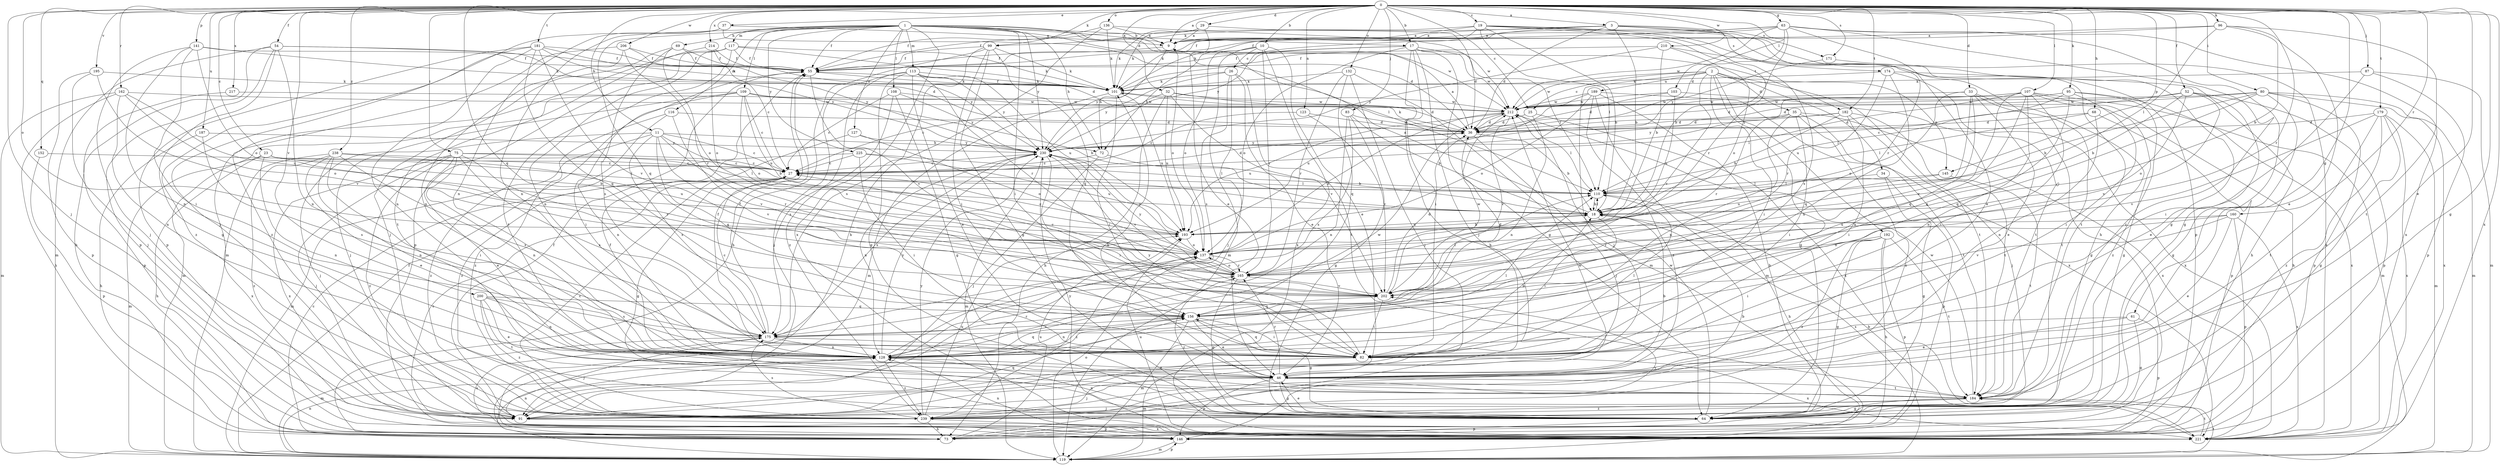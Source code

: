 strict digraph  {
0;
1;
2;
3;
9;
10;
11;
17;
18;
19;
23;
25;
26;
27;
29;
32;
33;
34;
35;
36;
37;
46;
52;
54;
55;
61;
63;
64;
68;
69;
72;
73;
75;
80;
82;
83;
87;
91;
95;
96;
99;
101;
103;
107;
108;
109;
110;
113;
116;
117;
119;
123;
127;
128;
132;
136;
137;
141;
145;
146;
152;
156;
160;
162;
165;
171;
174;
175;
179;
181;
182;
184;
187;
189;
192;
193;
195;
200;
202;
206;
210;
212;
214;
217;
221;
225;
230;
238;
239;
0 -> 3  [label=a];
0 -> 9  [label=a];
0 -> 10  [label=b];
0 -> 11  [label=b];
0 -> 17  [label=b];
0 -> 19  [label=c];
0 -> 23  [label=c];
0 -> 25  [label=c];
0 -> 29  [label=d];
0 -> 32  [label=d];
0 -> 33  [label=d];
0 -> 37  [label=e];
0 -> 46  [label=e];
0 -> 52  [label=f];
0 -> 54  [label=f];
0 -> 61  [label=g];
0 -> 63  [label=g];
0 -> 64  [label=g];
0 -> 68  [label=h];
0 -> 75  [label=i];
0 -> 80  [label=i];
0 -> 83  [label=j];
0 -> 87  [label=j];
0 -> 91  [label=j];
0 -> 95  [label=k];
0 -> 96  [label=k];
0 -> 99  [label=k];
0 -> 103  [label=l];
0 -> 107  [label=l];
0 -> 123  [label=n];
0 -> 132  [label=o];
0 -> 136  [label=o];
0 -> 137  [label=o];
0 -> 141  [label=p];
0 -> 145  [label=p];
0 -> 152  [label=q];
0 -> 156  [label=q];
0 -> 160  [label=r];
0 -> 162  [label=r];
0 -> 165  [label=r];
0 -> 171  [label=s];
0 -> 179  [label=t];
0 -> 181  [label=t];
0 -> 182  [label=t];
0 -> 187  [label=u];
0 -> 195  [label=v];
0 -> 200  [label=v];
0 -> 206  [label=w];
0 -> 210  [label=w];
0 -> 214  [label=x];
0 -> 217  [label=x];
0 -> 221  [label=x];
0 -> 238  [label=z];
1 -> 9  [label=a];
1 -> 17  [label=b];
1 -> 55  [label=f];
1 -> 69  [label=h];
1 -> 72  [label=h];
1 -> 82  [label=i];
1 -> 108  [label=l];
1 -> 109  [label=l];
1 -> 110  [label=l];
1 -> 113  [label=m];
1 -> 116  [label=m];
1 -> 117  [label=m];
1 -> 127  [label=n];
1 -> 128  [label=n];
1 -> 156  [label=q];
1 -> 182  [label=t];
1 -> 212  [label=w];
1 -> 221  [label=x];
1 -> 225  [label=y];
1 -> 230  [label=y];
2 -> 25  [label=c];
2 -> 34  [label=d];
2 -> 35  [label=d];
2 -> 64  [label=g];
2 -> 82  [label=i];
2 -> 91  [label=j];
2 -> 145  [label=p];
2 -> 184  [label=t];
2 -> 189  [label=u];
2 -> 192  [label=u];
2 -> 202  [label=v];
2 -> 212  [label=w];
3 -> 9  [label=a];
3 -> 18  [label=b];
3 -> 36  [label=d];
3 -> 64  [label=g];
3 -> 99  [label=k];
3 -> 101  [label=k];
3 -> 165  [label=r];
3 -> 171  [label=s];
3 -> 174  [label=s];
9 -> 55  [label=f];
9 -> 72  [label=h];
9 -> 137  [label=o];
10 -> 26  [label=c];
10 -> 46  [label=e];
10 -> 72  [label=h];
10 -> 119  [label=m];
10 -> 137  [label=o];
10 -> 165  [label=r];
10 -> 221  [label=x];
11 -> 18  [label=b];
11 -> 27  [label=c];
11 -> 72  [label=h];
11 -> 91  [label=j];
11 -> 156  [label=q];
11 -> 165  [label=r];
11 -> 175  [label=s];
11 -> 202  [label=v];
11 -> 239  [label=z];
17 -> 55  [label=f];
17 -> 64  [label=g];
17 -> 73  [label=h];
17 -> 82  [label=i];
17 -> 91  [label=j];
17 -> 110  [label=l];
17 -> 137  [label=o];
17 -> 212  [label=w];
17 -> 230  [label=y];
18 -> 9  [label=a];
18 -> 82  [label=i];
18 -> 110  [label=l];
18 -> 193  [label=u];
19 -> 9  [label=a];
19 -> 18  [label=b];
19 -> 73  [label=h];
19 -> 101  [label=k];
19 -> 110  [label=l];
19 -> 146  [label=p];
19 -> 165  [label=r];
19 -> 175  [label=s];
19 -> 230  [label=y];
23 -> 18  [label=b];
23 -> 27  [label=c];
23 -> 73  [label=h];
23 -> 110  [label=l];
23 -> 119  [label=m];
23 -> 128  [label=n];
25 -> 36  [label=d];
25 -> 128  [label=n];
25 -> 221  [label=x];
26 -> 46  [label=e];
26 -> 91  [label=j];
26 -> 101  [label=k];
26 -> 175  [label=s];
26 -> 184  [label=t];
26 -> 230  [label=y];
27 -> 36  [label=d];
27 -> 64  [label=g];
27 -> 110  [label=l];
29 -> 9  [label=a];
29 -> 36  [label=d];
29 -> 46  [label=e];
29 -> 55  [label=f];
29 -> 101  [label=k];
32 -> 27  [label=c];
32 -> 36  [label=d];
32 -> 73  [label=h];
32 -> 193  [label=u];
32 -> 202  [label=v];
32 -> 212  [label=w];
33 -> 46  [label=e];
33 -> 64  [label=g];
33 -> 128  [label=n];
33 -> 137  [label=o];
33 -> 156  [label=q];
33 -> 184  [label=t];
33 -> 212  [label=w];
34 -> 64  [label=g];
34 -> 110  [label=l];
34 -> 146  [label=p];
35 -> 36  [label=d];
35 -> 82  [label=i];
35 -> 128  [label=n];
35 -> 165  [label=r];
35 -> 184  [label=t];
35 -> 221  [label=x];
35 -> 239  [label=z];
36 -> 9  [label=a];
36 -> 18  [label=b];
36 -> 91  [label=j];
36 -> 101  [label=k];
36 -> 230  [label=y];
37 -> 9  [label=a];
37 -> 36  [label=d];
37 -> 91  [label=j];
37 -> 128  [label=n];
46 -> 18  [label=b];
46 -> 64  [label=g];
46 -> 91  [label=j];
46 -> 146  [label=p];
46 -> 165  [label=r];
46 -> 184  [label=t];
52 -> 18  [label=b];
52 -> 27  [label=c];
52 -> 46  [label=e];
52 -> 137  [label=o];
52 -> 146  [label=p];
52 -> 202  [label=v];
52 -> 212  [label=w];
54 -> 36  [label=d];
54 -> 55  [label=f];
54 -> 64  [label=g];
54 -> 73  [label=h];
54 -> 119  [label=m];
54 -> 128  [label=n];
54 -> 146  [label=p];
55 -> 101  [label=k];
55 -> 202  [label=v];
61 -> 46  [label=e];
61 -> 64  [label=g];
61 -> 146  [label=p];
61 -> 175  [label=s];
63 -> 9  [label=a];
63 -> 18  [label=b];
63 -> 36  [label=d];
63 -> 46  [label=e];
63 -> 55  [label=f];
63 -> 64  [label=g];
63 -> 101  [label=k];
63 -> 212  [label=w];
63 -> 221  [label=x];
63 -> 239  [label=z];
64 -> 46  [label=e];
64 -> 55  [label=f];
64 -> 128  [label=n];
64 -> 146  [label=p];
64 -> 165  [label=r];
64 -> 212  [label=w];
68 -> 36  [label=d];
68 -> 110  [label=l];
68 -> 128  [label=n];
68 -> 146  [label=p];
69 -> 27  [label=c];
69 -> 55  [label=f];
69 -> 91  [label=j];
69 -> 165  [label=r];
69 -> 175  [label=s];
72 -> 18  [label=b];
72 -> 27  [label=c];
72 -> 91  [label=j];
73 -> 27  [label=c];
73 -> 128  [label=n];
73 -> 193  [label=u];
75 -> 27  [label=c];
75 -> 46  [label=e];
75 -> 91  [label=j];
75 -> 110  [label=l];
75 -> 128  [label=n];
75 -> 165  [label=r];
75 -> 175  [label=s];
75 -> 221  [label=x];
75 -> 239  [label=z];
80 -> 18  [label=b];
80 -> 36  [label=d];
80 -> 64  [label=g];
80 -> 119  [label=m];
80 -> 146  [label=p];
80 -> 156  [label=q];
80 -> 212  [label=w];
80 -> 221  [label=x];
82 -> 18  [label=b];
82 -> 110  [label=l];
82 -> 119  [label=m];
82 -> 156  [label=q];
82 -> 221  [label=x];
82 -> 230  [label=y];
83 -> 18  [label=b];
83 -> 36  [label=d];
83 -> 64  [label=g];
83 -> 128  [label=n];
83 -> 175  [label=s];
87 -> 82  [label=i];
87 -> 101  [label=k];
87 -> 119  [label=m];
87 -> 146  [label=p];
91 -> 55  [label=f];
91 -> 146  [label=p];
91 -> 156  [label=q];
95 -> 82  [label=i];
95 -> 110  [label=l];
95 -> 156  [label=q];
95 -> 212  [label=w];
95 -> 221  [label=x];
95 -> 230  [label=y];
95 -> 239  [label=z];
96 -> 9  [label=a];
96 -> 18  [label=b];
96 -> 46  [label=e];
96 -> 55  [label=f];
96 -> 110  [label=l];
96 -> 184  [label=t];
99 -> 55  [label=f];
99 -> 64  [label=g];
99 -> 73  [label=h];
99 -> 82  [label=i];
99 -> 101  [label=k];
99 -> 156  [label=q];
99 -> 175  [label=s];
101 -> 55  [label=f];
101 -> 82  [label=i];
101 -> 119  [label=m];
101 -> 193  [label=u];
101 -> 212  [label=w];
103 -> 36  [label=d];
103 -> 193  [label=u];
103 -> 212  [label=w];
103 -> 221  [label=x];
107 -> 36  [label=d];
107 -> 64  [label=g];
107 -> 73  [label=h];
107 -> 82  [label=i];
107 -> 110  [label=l];
107 -> 119  [label=m];
107 -> 128  [label=n];
107 -> 156  [label=q];
107 -> 202  [label=v];
107 -> 212  [label=w];
108 -> 27  [label=c];
108 -> 64  [label=g];
108 -> 175  [label=s];
108 -> 212  [label=w];
108 -> 230  [label=y];
109 -> 18  [label=b];
109 -> 27  [label=c];
109 -> 82  [label=i];
109 -> 91  [label=j];
109 -> 119  [label=m];
109 -> 137  [label=o];
109 -> 193  [label=u];
109 -> 212  [label=w];
110 -> 18  [label=b];
110 -> 73  [label=h];
113 -> 46  [label=e];
113 -> 64  [label=g];
113 -> 91  [label=j];
113 -> 101  [label=k];
113 -> 165  [label=r];
113 -> 193  [label=u];
113 -> 230  [label=y];
113 -> 239  [label=z];
116 -> 36  [label=d];
116 -> 128  [label=n];
116 -> 202  [label=v];
116 -> 239  [label=z];
117 -> 36  [label=d];
117 -> 55  [label=f];
117 -> 101  [label=k];
117 -> 119  [label=m];
117 -> 128  [label=n];
117 -> 146  [label=p];
117 -> 184  [label=t];
119 -> 55  [label=f];
119 -> 128  [label=n];
119 -> 137  [label=o];
119 -> 146  [label=p];
119 -> 184  [label=t];
123 -> 27  [label=c];
123 -> 36  [label=d];
123 -> 202  [label=v];
127 -> 137  [label=o];
127 -> 230  [label=y];
127 -> 239  [label=z];
128 -> 46  [label=e];
128 -> 55  [label=f];
128 -> 110  [label=l];
128 -> 137  [label=o];
128 -> 156  [label=q];
128 -> 165  [label=r];
128 -> 212  [label=w];
128 -> 230  [label=y];
128 -> 239  [label=z];
132 -> 91  [label=j];
132 -> 101  [label=k];
132 -> 119  [label=m];
132 -> 156  [label=q];
132 -> 165  [label=r];
136 -> 9  [label=a];
136 -> 55  [label=f];
136 -> 73  [label=h];
136 -> 101  [label=k];
136 -> 212  [label=w];
137 -> 165  [label=r];
137 -> 230  [label=y];
137 -> 239  [label=z];
141 -> 55  [label=f];
141 -> 82  [label=i];
141 -> 91  [label=j];
141 -> 101  [label=k];
141 -> 128  [label=n];
141 -> 137  [label=o];
145 -> 110  [label=l];
145 -> 184  [label=t];
145 -> 193  [label=u];
146 -> 27  [label=c];
146 -> 119  [label=m];
146 -> 202  [label=v];
152 -> 27  [label=c];
152 -> 146  [label=p];
156 -> 36  [label=d];
156 -> 46  [label=e];
156 -> 64  [label=g];
156 -> 82  [label=i];
156 -> 119  [label=m];
156 -> 128  [label=n];
156 -> 175  [label=s];
160 -> 46  [label=e];
160 -> 146  [label=p];
160 -> 165  [label=r];
160 -> 193  [label=u];
160 -> 202  [label=v];
160 -> 221  [label=x];
162 -> 73  [label=h];
162 -> 119  [label=m];
162 -> 128  [label=n];
162 -> 137  [label=o];
162 -> 193  [label=u];
162 -> 212  [label=w];
165 -> 27  [label=c];
165 -> 64  [label=g];
165 -> 137  [label=o];
165 -> 202  [label=v];
165 -> 230  [label=y];
171 -> 221  [label=x];
171 -> 230  [label=y];
174 -> 73  [label=h];
174 -> 101  [label=k];
174 -> 128  [label=n];
174 -> 165  [label=r];
174 -> 184  [label=t];
175 -> 27  [label=c];
175 -> 55  [label=f];
175 -> 82  [label=i];
175 -> 91  [label=j];
175 -> 119  [label=m];
175 -> 128  [label=n];
179 -> 36  [label=d];
179 -> 64  [label=g];
179 -> 119  [label=m];
179 -> 184  [label=t];
179 -> 202  [label=v];
179 -> 221  [label=x];
179 -> 239  [label=z];
181 -> 55  [label=f];
181 -> 101  [label=k];
181 -> 128  [label=n];
181 -> 146  [label=p];
181 -> 156  [label=q];
181 -> 202  [label=v];
181 -> 230  [label=y];
181 -> 239  [label=z];
182 -> 18  [label=b];
182 -> 36  [label=d];
182 -> 82  [label=i];
182 -> 91  [label=j];
182 -> 184  [label=t];
182 -> 230  [label=y];
184 -> 64  [label=g];
184 -> 91  [label=j];
184 -> 101  [label=k];
184 -> 212  [label=w];
184 -> 239  [label=z];
187 -> 73  [label=h];
187 -> 175  [label=s];
187 -> 230  [label=y];
189 -> 73  [label=h];
189 -> 119  [label=m];
189 -> 137  [label=o];
189 -> 193  [label=u];
189 -> 212  [label=w];
189 -> 221  [label=x];
189 -> 239  [label=z];
192 -> 64  [label=g];
192 -> 73  [label=h];
192 -> 82  [label=i];
192 -> 137  [label=o];
192 -> 146  [label=p];
192 -> 184  [label=t];
192 -> 239  [label=z];
193 -> 18  [label=b];
193 -> 27  [label=c];
193 -> 137  [label=o];
195 -> 91  [label=j];
195 -> 101  [label=k];
195 -> 146  [label=p];
195 -> 202  [label=v];
200 -> 46  [label=e];
200 -> 128  [label=n];
200 -> 156  [label=q];
200 -> 175  [label=s];
200 -> 184  [label=t];
200 -> 239  [label=z];
202 -> 36  [label=d];
202 -> 82  [label=i];
202 -> 110  [label=l];
202 -> 156  [label=q];
202 -> 212  [label=w];
206 -> 55  [label=f];
206 -> 128  [label=n];
206 -> 137  [label=o];
206 -> 230  [label=y];
206 -> 239  [label=z];
210 -> 18  [label=b];
210 -> 55  [label=f];
210 -> 137  [label=o];
210 -> 184  [label=t];
210 -> 230  [label=y];
212 -> 36  [label=d];
212 -> 110  [label=l];
212 -> 137  [label=o];
212 -> 193  [label=u];
212 -> 202  [label=v];
214 -> 55  [label=f];
214 -> 137  [label=o];
214 -> 184  [label=t];
214 -> 230  [label=y];
217 -> 146  [label=p];
217 -> 212  [label=w];
221 -> 18  [label=b];
221 -> 128  [label=n];
221 -> 175  [label=s];
221 -> 184  [label=t];
221 -> 193  [label=u];
221 -> 230  [label=y];
225 -> 27  [label=c];
225 -> 82  [label=i];
225 -> 110  [label=l];
225 -> 119  [label=m];
225 -> 193  [label=u];
230 -> 27  [label=c];
230 -> 82  [label=i];
230 -> 119  [label=m];
230 -> 128  [label=n];
230 -> 175  [label=s];
230 -> 202  [label=v];
238 -> 27  [label=c];
238 -> 46  [label=e];
238 -> 82  [label=i];
238 -> 128  [label=n];
238 -> 175  [label=s];
238 -> 193  [label=u];
238 -> 221  [label=x];
238 -> 239  [label=z];
239 -> 18  [label=b];
239 -> 27  [label=c];
239 -> 73  [label=h];
239 -> 175  [label=s];
239 -> 193  [label=u];
239 -> 212  [label=w];
239 -> 221  [label=x];
239 -> 230  [label=y];
}
